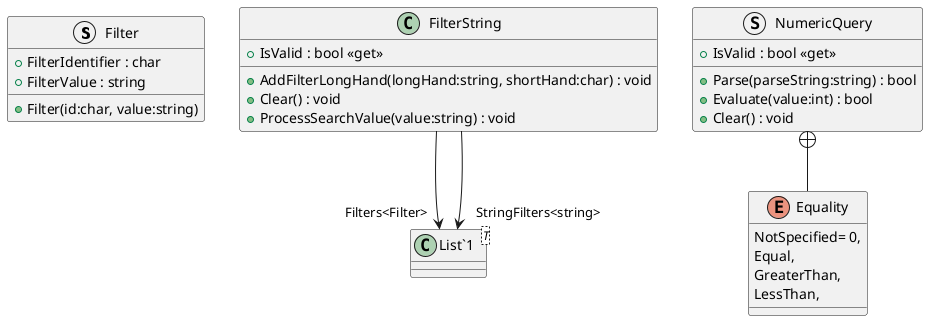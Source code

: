 @startuml
struct Filter {
    + FilterIdentifier : char
    + FilterValue : string
    + Filter(id:char, value:string)
}
class FilterString {
    + IsValid : bool <<get>>
    + AddFilterLongHand(longHand:string, shortHand:char) : void
    + Clear() : void
    + ProcessSearchValue(value:string) : void
}
struct NumericQuery {
    + IsValid : bool <<get>>
    + Parse(parseString:string) : bool
    + Evaluate(value:int) : bool
    + Clear() : void
}
class "List`1"<T> {
}
enum Equality {
    NotSpecified= 0,
    Equal,
    GreaterThan,
    LessThan,
}
FilterString --> "Filters<Filter>" "List`1"
FilterString --> "StringFilters<string>" "List`1"
NumericQuery +-- Equality
@enduml
